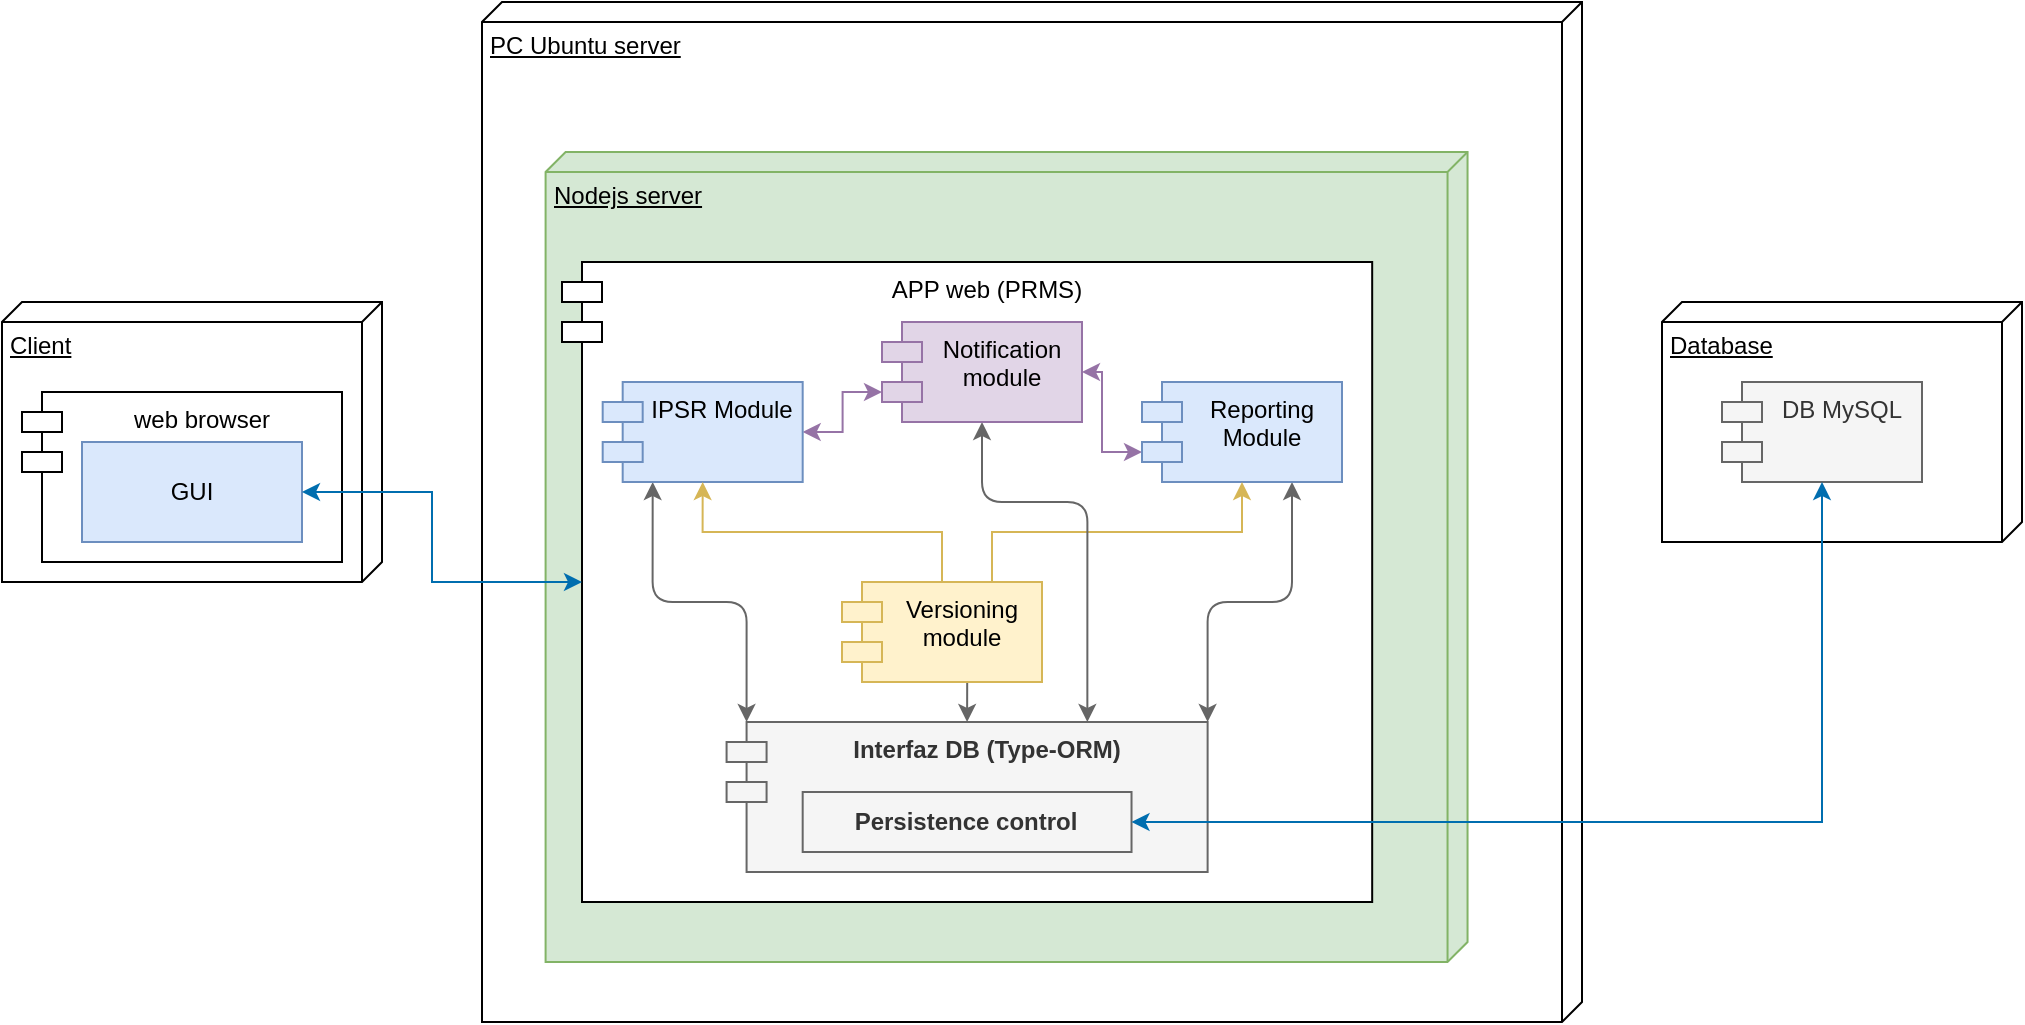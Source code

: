 <mxfile version="21.3.7" type="github">
  <diagram name="Page-1" id="uOos-0TGfYiCfMkh2dx7">
    <mxGraphModel dx="1434" dy="774" grid="1" gridSize="10" guides="1" tooltips="1" connect="1" arrows="1" fold="1" page="1" pageScale="1" pageWidth="827" pageHeight="1169" math="0" shadow="0">
      <root>
        <mxCell id="0" />
        <mxCell id="1" parent="0" />
        <mxCell id="V9-EG0ieuolNtxJiKei0-18" value="" style="group" vertex="1" connectable="0" parent="1">
          <mxGeometry x="260" y="160" width="550" height="510" as="geometry" />
        </mxCell>
        <mxCell id="V9-EG0ieuolNtxJiKei0-16" value="PC Ubuntu server" style="verticalAlign=top;align=left;spacingTop=8;spacingLeft=2;spacingRight=12;shape=cube;size=10;direction=south;fontStyle=4;html=1;whiteSpace=wrap;" vertex="1" parent="V9-EG0ieuolNtxJiKei0-18">
          <mxGeometry width="550" height="510" as="geometry" />
        </mxCell>
        <mxCell id="V9-EG0ieuolNtxJiKei0-17" value="Nodejs server" style="verticalAlign=top;align=left;spacingTop=8;spacingLeft=2;spacingRight=12;shape=cube;size=10;direction=south;fontStyle=4;html=1;whiteSpace=wrap;fillColor=#d5e8d4;strokeColor=#82b366;" vertex="1" parent="V9-EG0ieuolNtxJiKei0-18">
          <mxGeometry x="31.792" y="75.0" width="460.983" height="405.0" as="geometry" />
        </mxCell>
        <mxCell id="V9-EG0ieuolNtxJiKei0-33" value="APP web (PRMS)" style="shape=module;align=left;spacingLeft=20;align=center;verticalAlign=top;whiteSpace=wrap;html=1;" vertex="1" parent="V9-EG0ieuolNtxJiKei0-18">
          <mxGeometry x="40" y="130" width="405.09" height="320" as="geometry" />
        </mxCell>
        <mxCell id="V9-EG0ieuolNtxJiKei0-35" value="&lt;b&gt;Interfaz DB (Type-ORM)&lt;/b&gt;" style="shape=module;align=left;spacingLeft=20;align=center;verticalAlign=top;whiteSpace=wrap;html=1;fillColor=#f5f5f5;fontColor=#333333;strokeColor=#666666;" vertex="1" parent="V9-EG0ieuolNtxJiKei0-18">
          <mxGeometry x="122.29" y="360" width="240.52" height="75" as="geometry" />
        </mxCell>
        <mxCell id="V9-EG0ieuolNtxJiKei0-36" value="&lt;b style=&quot;border-color: var(--border-color);&quot;&gt;Persistence control&lt;/b&gt;" style="html=1;whiteSpace=wrap;fillColor=#f5f5f5;fontColor=#333333;strokeColor=#666666;" vertex="1" parent="V9-EG0ieuolNtxJiKei0-18">
          <mxGeometry x="160.34" y="395" width="164.42" height="30" as="geometry" />
        </mxCell>
        <mxCell id="V9-EG0ieuolNtxJiKei0-52" style="edgeStyle=orthogonalEdgeStyle;rounded=0;orthogonalLoop=1;jettySize=auto;html=1;exitX=1;exitY=0.5;exitDx=0;exitDy=0;entryX=0;entryY=0;entryDx=0;entryDy=35;entryPerimeter=0;startArrow=classic;startFill=1;fillColor=#e1d5e7;strokeColor=#9673a6;" edge="1" parent="V9-EG0ieuolNtxJiKei0-18" source="V9-EG0ieuolNtxJiKei0-43" target="V9-EG0ieuolNtxJiKei0-46">
          <mxGeometry relative="1" as="geometry" />
        </mxCell>
        <mxCell id="V9-EG0ieuolNtxJiKei0-54" style="edgeStyle=orthogonalEdgeStyle;rounded=1;orthogonalLoop=1;jettySize=auto;html=1;exitX=0.25;exitY=1;exitDx=0;exitDy=0;entryX=0;entryY=0;entryDx=10;entryDy=0;entryPerimeter=0;startArrow=classic;startFill=1;fillColor=#f5f5f5;strokeColor=#666666;" edge="1" parent="V9-EG0ieuolNtxJiKei0-18" source="V9-EG0ieuolNtxJiKei0-43" target="V9-EG0ieuolNtxJiKei0-35">
          <mxGeometry relative="1" as="geometry" />
        </mxCell>
        <mxCell id="V9-EG0ieuolNtxJiKei0-43" value="IPSR Module" style="shape=module;align=left;spacingLeft=20;align=center;verticalAlign=top;whiteSpace=wrap;html=1;fillColor=#dae8fc;strokeColor=#6c8ebf;" vertex="1" parent="V9-EG0ieuolNtxJiKei0-18">
          <mxGeometry x="60.34" y="190" width="100" height="50" as="geometry" />
        </mxCell>
        <mxCell id="V9-EG0ieuolNtxJiKei0-51" style="edgeStyle=orthogonalEdgeStyle;rounded=0;orthogonalLoop=1;jettySize=auto;html=1;exitX=0;exitY=0;exitDx=0;exitDy=35;exitPerimeter=0;startArrow=classic;startFill=1;fillColor=#e1d5e7;strokeColor=#9673a6;" edge="1" parent="V9-EG0ieuolNtxJiKei0-18" source="V9-EG0ieuolNtxJiKei0-44" target="V9-EG0ieuolNtxJiKei0-46">
          <mxGeometry relative="1" as="geometry" />
        </mxCell>
        <mxCell id="V9-EG0ieuolNtxJiKei0-55" style="edgeStyle=orthogonalEdgeStyle;rounded=1;orthogonalLoop=1;jettySize=auto;html=1;exitX=0.75;exitY=1;exitDx=0;exitDy=0;entryX=1;entryY=0;entryDx=0;entryDy=0;startArrow=classic;startFill=1;fillColor=#f5f5f5;strokeColor=#666666;" edge="1" parent="V9-EG0ieuolNtxJiKei0-18" source="V9-EG0ieuolNtxJiKei0-44" target="V9-EG0ieuolNtxJiKei0-35">
          <mxGeometry relative="1" as="geometry" />
        </mxCell>
        <mxCell id="V9-EG0ieuolNtxJiKei0-44" value="Reporting Module" style="shape=module;align=left;spacingLeft=20;align=center;verticalAlign=top;whiteSpace=wrap;html=1;fillColor=#dae8fc;strokeColor=#6c8ebf;" vertex="1" parent="V9-EG0ieuolNtxJiKei0-18">
          <mxGeometry x="330" y="190" width="100" height="50" as="geometry" />
        </mxCell>
        <mxCell id="V9-EG0ieuolNtxJiKei0-48" style="edgeStyle=orthogonalEdgeStyle;rounded=0;orthogonalLoop=1;jettySize=auto;html=1;exitX=0.5;exitY=0;exitDx=0;exitDy=0;entryX=0.5;entryY=1;entryDx=0;entryDy=0;fillColor=#fff2cc;strokeColor=#d6b656;" edge="1" parent="V9-EG0ieuolNtxJiKei0-18" source="V9-EG0ieuolNtxJiKei0-45" target="V9-EG0ieuolNtxJiKei0-43">
          <mxGeometry relative="1" as="geometry" />
        </mxCell>
        <mxCell id="V9-EG0ieuolNtxJiKei0-49" style="edgeStyle=orthogonalEdgeStyle;rounded=0;orthogonalLoop=1;jettySize=auto;html=1;exitX=0.75;exitY=0;exitDx=0;exitDy=0;fillColor=#fff2cc;strokeColor=#d6b656;" edge="1" parent="V9-EG0ieuolNtxJiKei0-18" source="V9-EG0ieuolNtxJiKei0-45" target="V9-EG0ieuolNtxJiKei0-44">
          <mxGeometry relative="1" as="geometry" />
        </mxCell>
        <mxCell id="V9-EG0ieuolNtxJiKei0-56" style="edgeStyle=orthogonalEdgeStyle;rounded=0;orthogonalLoop=1;jettySize=auto;html=1;exitX=0.5;exitY=1;exitDx=0;exitDy=0;entryX=0.5;entryY=0;entryDx=0;entryDy=0;fillColor=#f5f5f5;strokeColor=#666666;" edge="1" parent="V9-EG0ieuolNtxJiKei0-18" source="V9-EG0ieuolNtxJiKei0-45" target="V9-EG0ieuolNtxJiKei0-35">
          <mxGeometry relative="1" as="geometry" />
        </mxCell>
        <mxCell id="V9-EG0ieuolNtxJiKei0-45" value="Versioning module" style="shape=module;align=left;spacingLeft=20;align=center;verticalAlign=top;whiteSpace=wrap;html=1;fillColor=#fff2cc;strokeColor=#d6b656;" vertex="1" parent="V9-EG0ieuolNtxJiKei0-18">
          <mxGeometry x="180" y="290" width="100" height="50" as="geometry" />
        </mxCell>
        <mxCell id="V9-EG0ieuolNtxJiKei0-53" style="edgeStyle=orthogonalEdgeStyle;rounded=1;orthogonalLoop=1;jettySize=auto;html=1;exitX=0.5;exitY=1;exitDx=0;exitDy=0;entryX=0.75;entryY=0;entryDx=0;entryDy=0;startArrow=classic;startFill=1;fillColor=#f5f5f5;strokeColor=#666666;" edge="1" parent="V9-EG0ieuolNtxJiKei0-18" source="V9-EG0ieuolNtxJiKei0-46" target="V9-EG0ieuolNtxJiKei0-35">
          <mxGeometry relative="1" as="geometry">
            <Array as="points">
              <mxPoint x="250" y="250" />
              <mxPoint x="303" y="250" />
            </Array>
          </mxGeometry>
        </mxCell>
        <mxCell id="V9-EG0ieuolNtxJiKei0-46" value="Notification module" style="shape=module;align=left;spacingLeft=20;align=center;verticalAlign=top;whiteSpace=wrap;html=1;fillColor=#e1d5e7;strokeColor=#9673a6;" vertex="1" parent="V9-EG0ieuolNtxJiKei0-18">
          <mxGeometry x="200" y="160" width="100" height="50" as="geometry" />
        </mxCell>
        <mxCell id="V9-EG0ieuolNtxJiKei0-31" value="" style="group;" vertex="1" connectable="0" parent="1">
          <mxGeometry x="850" y="310" width="180" height="120" as="geometry" />
        </mxCell>
        <mxCell id="V9-EG0ieuolNtxJiKei0-28" value="Database" style="verticalAlign=top;align=left;spacingTop=8;spacingLeft=2;spacingRight=12;shape=cube;size=10;direction=south;fontStyle=4;html=1;whiteSpace=wrap;" vertex="1" parent="V9-EG0ieuolNtxJiKei0-31">
          <mxGeometry width="180" height="120" as="geometry" />
        </mxCell>
        <mxCell id="V9-EG0ieuolNtxJiKei0-29" value="DB MySQL" style="shape=module;align=left;spacingLeft=20;align=center;verticalAlign=top;whiteSpace=wrap;html=1;fillColor=#f5f5f5;fontColor=#333333;strokeColor=#666666;" vertex="1" parent="V9-EG0ieuolNtxJiKei0-31">
          <mxGeometry x="30" y="40" width="100" height="50" as="geometry" />
        </mxCell>
        <mxCell id="V9-EG0ieuolNtxJiKei0-38" style="edgeStyle=orthogonalEdgeStyle;rounded=0;orthogonalLoop=1;jettySize=auto;html=1;exitX=1;exitY=0.5;exitDx=0;exitDy=0;entryX=0.5;entryY=1;entryDx=0;entryDy=0;fillColor=#1ba1e2;strokeColor=#006EAF;startArrow=classic;startFill=1;" edge="1" parent="1" source="V9-EG0ieuolNtxJiKei0-36" target="V9-EG0ieuolNtxJiKei0-29">
          <mxGeometry relative="1" as="geometry" />
        </mxCell>
        <mxCell id="V9-EG0ieuolNtxJiKei0-41" value="" style="group" vertex="1" connectable="0" parent="1">
          <mxGeometry x="20" y="310" width="190" height="140" as="geometry" />
        </mxCell>
        <mxCell id="V9-EG0ieuolNtxJiKei0-26" value="Client" style="verticalAlign=top;align=left;spacingTop=8;spacingLeft=2;spacingRight=12;shape=cube;size=10;direction=south;fontStyle=4;html=1;whiteSpace=wrap;" vertex="1" parent="V9-EG0ieuolNtxJiKei0-41">
          <mxGeometry width="190" height="140" as="geometry" />
        </mxCell>
        <mxCell id="V9-EG0ieuolNtxJiKei0-39" value="web browser" style="shape=module;align=left;spacingLeft=20;align=center;verticalAlign=top;whiteSpace=wrap;html=1;" vertex="1" parent="V9-EG0ieuolNtxJiKei0-41">
          <mxGeometry x="10" y="45" width="160" height="85" as="geometry" />
        </mxCell>
        <mxCell id="V9-EG0ieuolNtxJiKei0-40" value="GUI" style="html=1;whiteSpace=wrap;fillColor=#dae8fc;strokeColor=#6c8ebf;" vertex="1" parent="V9-EG0ieuolNtxJiKei0-41">
          <mxGeometry x="40" y="70" width="110" height="50" as="geometry" />
        </mxCell>
        <mxCell id="V9-EG0ieuolNtxJiKei0-42" style="edgeStyle=orthogonalEdgeStyle;rounded=0;orthogonalLoop=1;jettySize=auto;html=1;exitX=0;exitY=0.5;exitDx=10;exitDy=0;exitPerimeter=0;entryX=1;entryY=0.5;entryDx=0;entryDy=0;fillColor=#1ba1e2;strokeColor=#006EAF;startArrow=classic;startFill=1;" edge="1" parent="1" source="V9-EG0ieuolNtxJiKei0-33" target="V9-EG0ieuolNtxJiKei0-40">
          <mxGeometry relative="1" as="geometry" />
        </mxCell>
      </root>
    </mxGraphModel>
  </diagram>
</mxfile>
